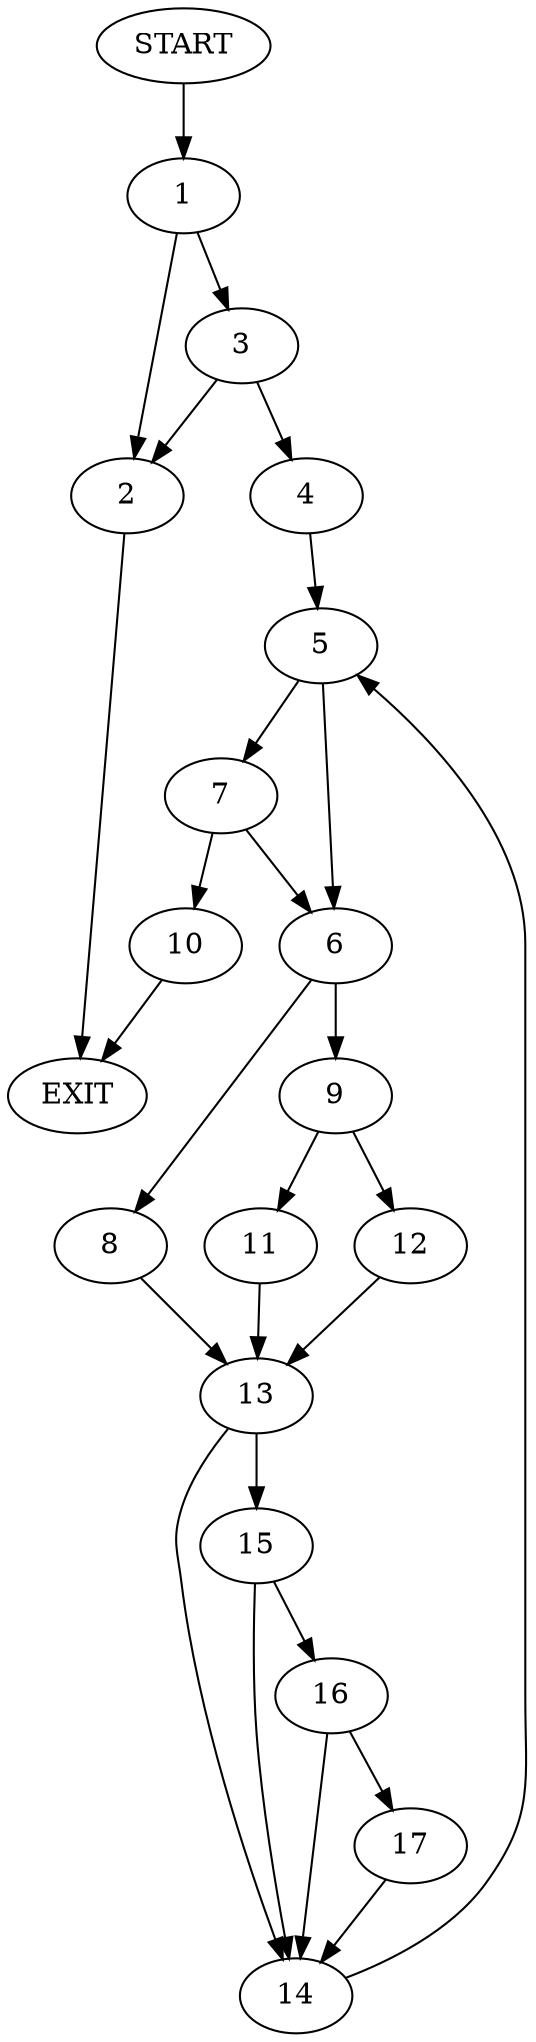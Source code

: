 digraph {
0 [label="START"]
18 [label="EXIT"]
0 -> 1
1 -> 2
1 -> 3
3 -> 4
3 -> 2
2 -> 18
4 -> 5
5 -> 6
5 -> 7
6 -> 8
6 -> 9
7 -> 6
7 -> 10
10 -> 18
9 -> 11
9 -> 12
8 -> 13
13 -> 14
13 -> 15
11 -> 13
12 -> 13
14 -> 5
15 -> 14
15 -> 16
16 -> 17
16 -> 14
17 -> 14
}
